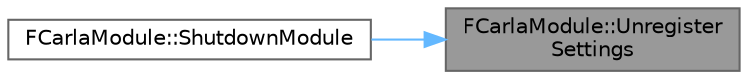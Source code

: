 digraph "FCarlaModule::UnregisterSettings"
{
 // INTERACTIVE_SVG=YES
 // LATEX_PDF_SIZE
  bgcolor="transparent";
  edge [fontname=Helvetica,fontsize=10,labelfontname=Helvetica,labelfontsize=10];
  node [fontname=Helvetica,fontsize=10,shape=box,height=0.2,width=0.4];
  rankdir="RL";
  Node1 [id="Node000001",label="FCarlaModule::Unregister\lSettings",height=0.2,width=0.4,color="gray40", fillcolor="grey60", style="filled", fontcolor="black",tooltip=" "];
  Node1 -> Node2 [id="edge1_Node000001_Node000002",dir="back",color="steelblue1",style="solid",tooltip=" "];
  Node2 [id="Node000002",label="FCarlaModule::ShutdownModule",height=0.2,width=0.4,color="grey40", fillcolor="white", style="filled",URL="$d5/da1/classFCarlaModule.html#a613751dfe9ca07290a8ce7dcafb23f39",tooltip=" "];
}
